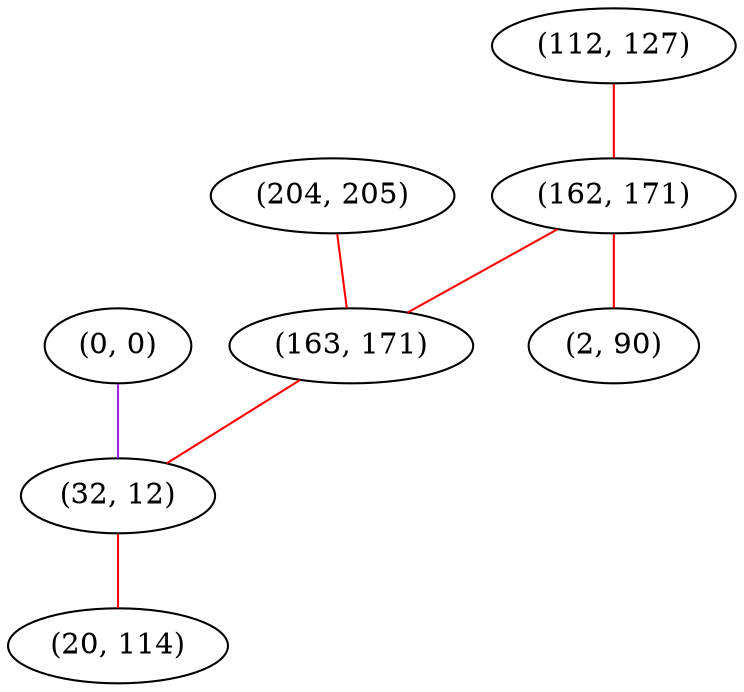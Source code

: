 graph "" {
"(0, 0)";
"(112, 127)";
"(204, 205)";
"(162, 171)";
"(163, 171)";
"(32, 12)";
"(20, 114)";
"(2, 90)";
"(0, 0)" -- "(32, 12)"  [color=purple, key=0, weight=4];
"(112, 127)" -- "(162, 171)"  [color=red, key=0, weight=1];
"(204, 205)" -- "(163, 171)"  [color=red, key=0, weight=1];
"(162, 171)" -- "(163, 171)"  [color=red, key=0, weight=1];
"(162, 171)" -- "(2, 90)"  [color=red, key=0, weight=1];
"(163, 171)" -- "(32, 12)"  [color=red, key=0, weight=1];
"(32, 12)" -- "(20, 114)"  [color=red, key=0, weight=1];
}
